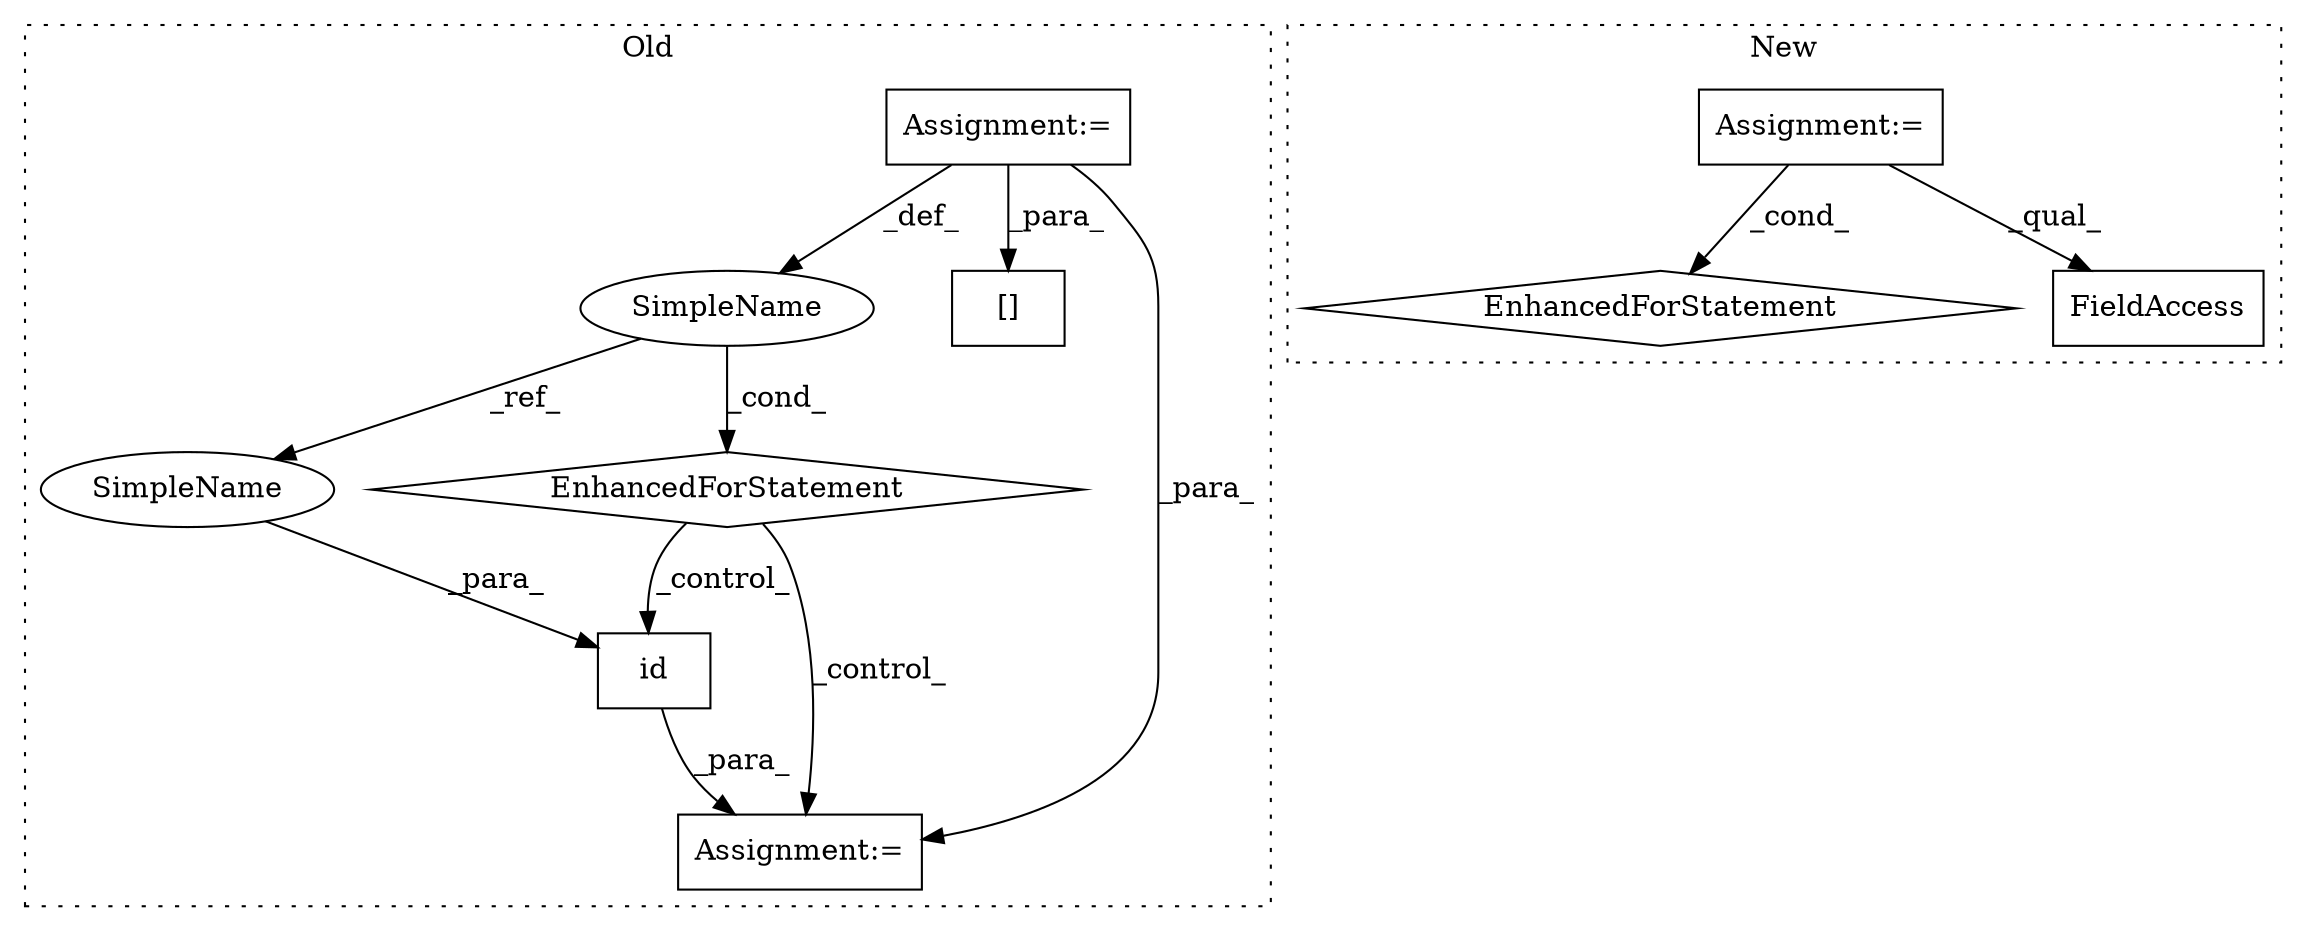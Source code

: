 digraph G {
subgraph cluster0 {
1 [label="id" a="32" s="4674,4686" l="3,1" shape="box"];
4 [label="SimpleName" a="42" s="4568" l="9" shape="ellipse"];
5 [label="Assignment:=" a="7" s="4483,4613" l="81,2" shape="box"];
6 [label="EnhancedForStatement" a="70" s="4483,4613" l="81,2" shape="diamond"];
8 [label="[]" a="2" s="4758,4819" l="30,2" shape="box"];
9 [label="Assignment:=" a="7" s="4627" l="2" shape="box"];
10 [label="SimpleName" a="42" s="4677" l="9" shape="ellipse"];
label = "Old";
style="dotted";
}
subgraph cluster1 {
2 [label="EnhancedForStatement" a="70" s="5577,5672" l="53,2" shape="diamond"];
3 [label="Assignment:=" a="7" s="5577,5672" l="53,2" shape="box"];
7 [label="FieldAccess" a="22" s="5815" l="7" shape="box"];
label = "New";
style="dotted";
}
1 -> 9 [label="_para_"];
3 -> 7 [label="_qual_"];
3 -> 2 [label="_cond_"];
4 -> 6 [label="_cond_"];
4 -> 10 [label="_ref_"];
5 -> 8 [label="_para_"];
5 -> 4 [label="_def_"];
5 -> 9 [label="_para_"];
6 -> 9 [label="_control_"];
6 -> 1 [label="_control_"];
10 -> 1 [label="_para_"];
}